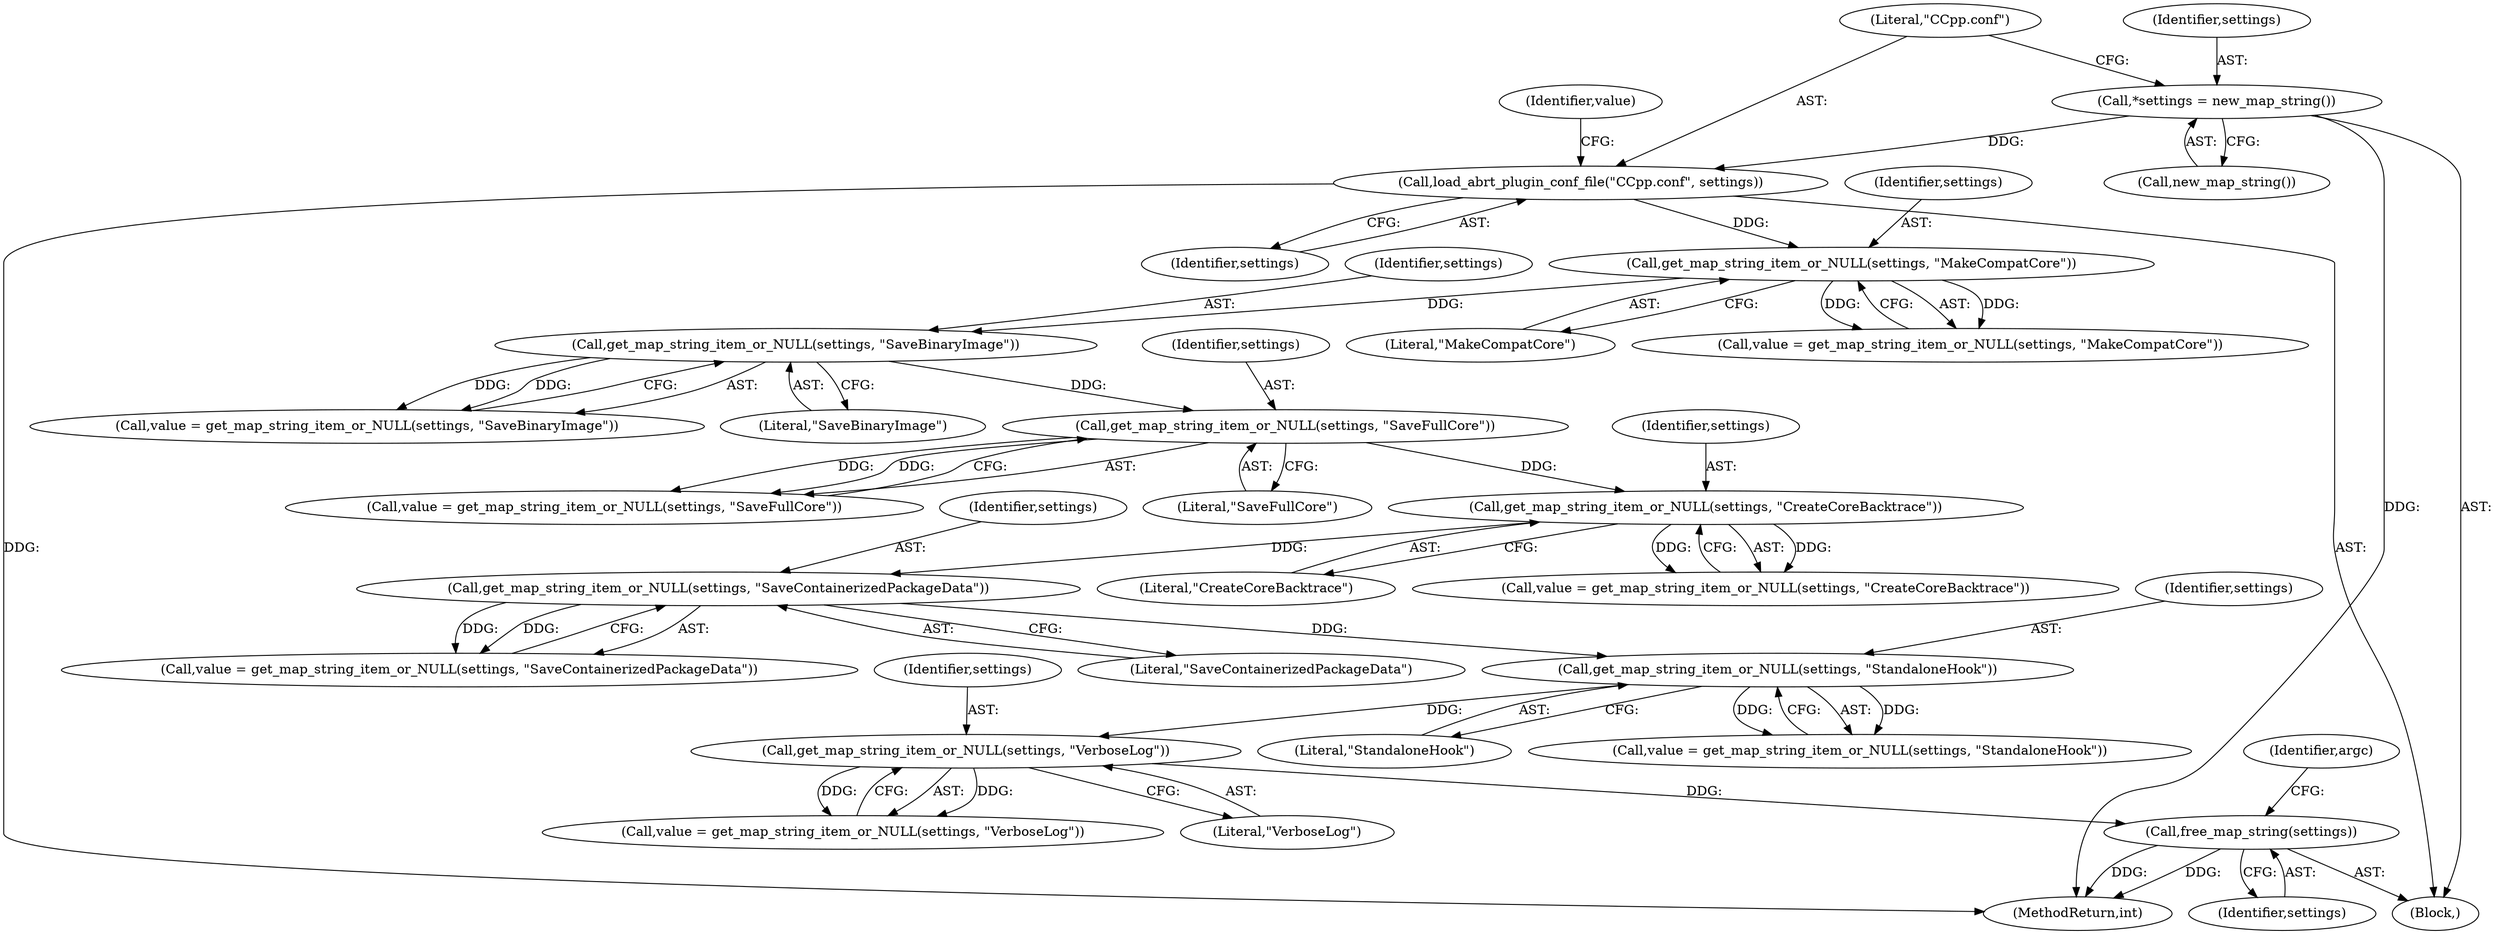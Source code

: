 digraph "0_abrt_3c1b60cfa62d39e5fff5a53a5bc53dae189e740e@API" {
"1000284" [label="(Call,free_map_string(settings))"];
"1000275" [label="(Call,get_map_string_item_or_NULL(settings, \"VerboseLog\"))"];
"1000264" [label="(Call,get_map_string_item_or_NULL(settings, \"StandaloneHook\"))"];
"1000242" [label="(Call,get_map_string_item_or_NULL(settings, \"SaveContainerizedPackageData\"))"];
"1000230" [label="(Call,get_map_string_item_or_NULL(settings, \"CreateCoreBacktrace\"))"];
"1000218" [label="(Call,get_map_string_item_or_NULL(settings, \"SaveFullCore\"))"];
"1000207" [label="(Call,get_map_string_item_or_NULL(settings, \"SaveBinaryImage\"))"];
"1000196" [label="(Call,get_map_string_item_or_NULL(settings, \"MakeCompatCore\"))"];
"1000190" [label="(Call,load_abrt_plugin_conf_file(\"CCpp.conf\", settings))"];
"1000187" [label="(Call,*settings = new_map_string())"];
"1000219" [label="(Identifier,settings)"];
"1000218" [label="(Call,get_map_string_item_or_NULL(settings, \"SaveFullCore\"))"];
"1000264" [label="(Call,get_map_string_item_or_NULL(settings, \"StandaloneHook\"))"];
"1000232" [label="(Literal,\"CreateCoreBacktrace\")"];
"1000243" [label="(Identifier,settings)"];
"1000207" [label="(Call,get_map_string_item_or_NULL(settings, \"SaveBinaryImage\"))"];
"1000265" [label="(Identifier,settings)"];
"1000216" [label="(Call,value = get_map_string_item_or_NULL(settings, \"SaveFullCore\"))"];
"1000208" [label="(Identifier,settings)"];
"1000244" [label="(Literal,\"SaveContainerizedPackageData\")"];
"1000266" [label="(Literal,\"StandaloneHook\")"];
"1000230" [label="(Call,get_map_string_item_or_NULL(settings, \"CreateCoreBacktrace\"))"];
"1000262" [label="(Call,value = get_map_string_item_or_NULL(settings, \"StandaloneHook\"))"];
"1000273" [label="(Call,value = get_map_string_item_or_NULL(settings, \"VerboseLog\"))"];
"1000276" [label="(Identifier,settings)"];
"1000289" [label="(Identifier,argc)"];
"1000189" [label="(Call,new_map_string())"];
"1000240" [label="(Call,value = get_map_string_item_or_NULL(settings, \"SaveContainerizedPackageData\"))"];
"1000220" [label="(Literal,\"SaveFullCore\")"];
"1000185" [label="(Block,)"];
"1000242" [label="(Call,get_map_string_item_or_NULL(settings, \"SaveContainerizedPackageData\"))"];
"1000198" [label="(Literal,\"MakeCompatCore\")"];
"1000284" [label="(Call,free_map_string(settings))"];
"1000209" [label="(Literal,\"SaveBinaryImage\")"];
"1000228" [label="(Call,value = get_map_string_item_or_NULL(settings, \"CreateCoreBacktrace\"))"];
"1000192" [label="(Identifier,settings)"];
"1000196" [label="(Call,get_map_string_item_or_NULL(settings, \"MakeCompatCore\"))"];
"1000191" [label="(Literal,\"CCpp.conf\")"];
"1000194" [label="(Call,value = get_map_string_item_or_NULL(settings, \"MakeCompatCore\"))"];
"1000187" [label="(Call,*settings = new_map_string())"];
"1000190" [label="(Call,load_abrt_plugin_conf_file(\"CCpp.conf\", settings))"];
"1000275" [label="(Call,get_map_string_item_or_NULL(settings, \"VerboseLog\"))"];
"1000188" [label="(Identifier,settings)"];
"1000231" [label="(Identifier,settings)"];
"1000285" [label="(Identifier,settings)"];
"1000205" [label="(Call,value = get_map_string_item_or_NULL(settings, \"SaveBinaryImage\"))"];
"1000197" [label="(Identifier,settings)"];
"1000195" [label="(Identifier,value)"];
"1000277" [label="(Literal,\"VerboseLog\")"];
"1001445" [label="(MethodReturn,int)"];
"1000284" -> "1000185"  [label="AST: "];
"1000284" -> "1000285"  [label="CFG: "];
"1000285" -> "1000284"  [label="AST: "];
"1000289" -> "1000284"  [label="CFG: "];
"1000284" -> "1001445"  [label="DDG: "];
"1000284" -> "1001445"  [label="DDG: "];
"1000275" -> "1000284"  [label="DDG: "];
"1000275" -> "1000273"  [label="AST: "];
"1000275" -> "1000277"  [label="CFG: "];
"1000276" -> "1000275"  [label="AST: "];
"1000277" -> "1000275"  [label="AST: "];
"1000273" -> "1000275"  [label="CFG: "];
"1000275" -> "1000273"  [label="DDG: "];
"1000275" -> "1000273"  [label="DDG: "];
"1000264" -> "1000275"  [label="DDG: "];
"1000264" -> "1000262"  [label="AST: "];
"1000264" -> "1000266"  [label="CFG: "];
"1000265" -> "1000264"  [label="AST: "];
"1000266" -> "1000264"  [label="AST: "];
"1000262" -> "1000264"  [label="CFG: "];
"1000264" -> "1000262"  [label="DDG: "];
"1000264" -> "1000262"  [label="DDG: "];
"1000242" -> "1000264"  [label="DDG: "];
"1000242" -> "1000240"  [label="AST: "];
"1000242" -> "1000244"  [label="CFG: "];
"1000243" -> "1000242"  [label="AST: "];
"1000244" -> "1000242"  [label="AST: "];
"1000240" -> "1000242"  [label="CFG: "];
"1000242" -> "1000240"  [label="DDG: "];
"1000242" -> "1000240"  [label="DDG: "];
"1000230" -> "1000242"  [label="DDG: "];
"1000230" -> "1000228"  [label="AST: "];
"1000230" -> "1000232"  [label="CFG: "];
"1000231" -> "1000230"  [label="AST: "];
"1000232" -> "1000230"  [label="AST: "];
"1000228" -> "1000230"  [label="CFG: "];
"1000230" -> "1000228"  [label="DDG: "];
"1000230" -> "1000228"  [label="DDG: "];
"1000218" -> "1000230"  [label="DDG: "];
"1000218" -> "1000216"  [label="AST: "];
"1000218" -> "1000220"  [label="CFG: "];
"1000219" -> "1000218"  [label="AST: "];
"1000220" -> "1000218"  [label="AST: "];
"1000216" -> "1000218"  [label="CFG: "];
"1000218" -> "1000216"  [label="DDG: "];
"1000218" -> "1000216"  [label="DDG: "];
"1000207" -> "1000218"  [label="DDG: "];
"1000207" -> "1000205"  [label="AST: "];
"1000207" -> "1000209"  [label="CFG: "];
"1000208" -> "1000207"  [label="AST: "];
"1000209" -> "1000207"  [label="AST: "];
"1000205" -> "1000207"  [label="CFG: "];
"1000207" -> "1000205"  [label="DDG: "];
"1000207" -> "1000205"  [label="DDG: "];
"1000196" -> "1000207"  [label="DDG: "];
"1000196" -> "1000194"  [label="AST: "];
"1000196" -> "1000198"  [label="CFG: "];
"1000197" -> "1000196"  [label="AST: "];
"1000198" -> "1000196"  [label="AST: "];
"1000194" -> "1000196"  [label="CFG: "];
"1000196" -> "1000194"  [label="DDG: "];
"1000196" -> "1000194"  [label="DDG: "];
"1000190" -> "1000196"  [label="DDG: "];
"1000190" -> "1000185"  [label="AST: "];
"1000190" -> "1000192"  [label="CFG: "];
"1000191" -> "1000190"  [label="AST: "];
"1000192" -> "1000190"  [label="AST: "];
"1000195" -> "1000190"  [label="CFG: "];
"1000190" -> "1001445"  [label="DDG: "];
"1000187" -> "1000190"  [label="DDG: "];
"1000187" -> "1000185"  [label="AST: "];
"1000187" -> "1000189"  [label="CFG: "];
"1000188" -> "1000187"  [label="AST: "];
"1000189" -> "1000187"  [label="AST: "];
"1000191" -> "1000187"  [label="CFG: "];
"1000187" -> "1001445"  [label="DDG: "];
}

